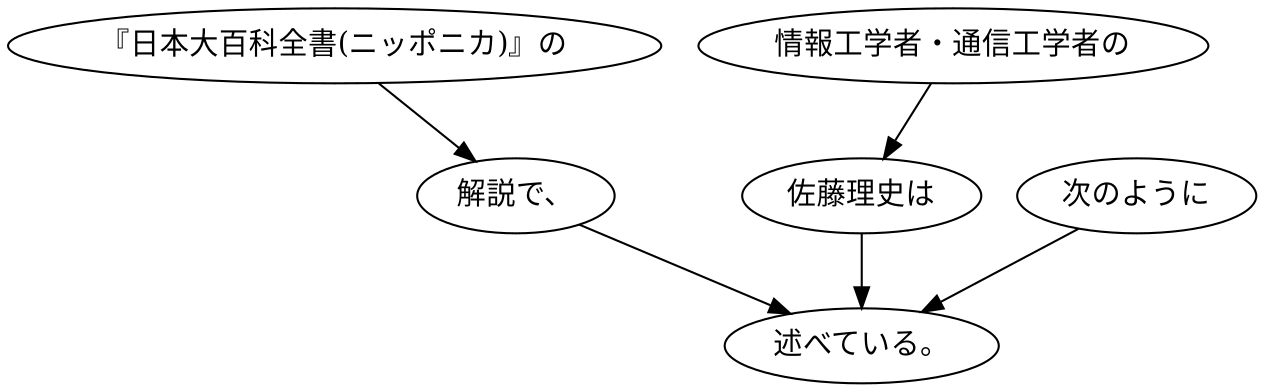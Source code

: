 digraph {
	"『日本大百科全書(ニッポニカ)』の" -> "解説で、"
	"解説で、" -> "述べている。"
	"情報工学者・通信工学者の" -> "佐藤理史は"
	"佐藤理史は" -> "述べている。"
	"次のように" -> "述べている。"
}

